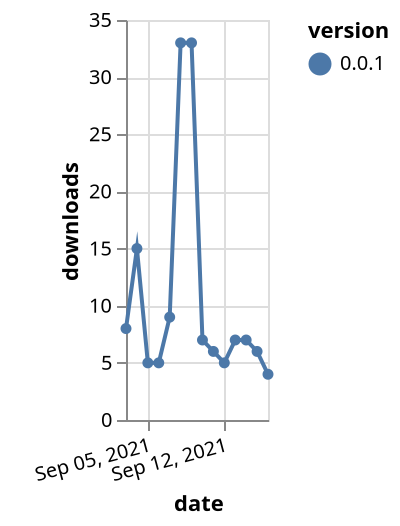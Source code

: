 {"$schema": "https://vega.github.io/schema/vega-lite/v5.json", "description": "A simple bar chart with embedded data.", "data": {"values": [{"date": "2021-09-03", "total": 8541, "delta": 8, "version": "0.0.1"}, {"date": "2021-09-04", "total": 8556, "delta": 15, "version": "0.0.1"}, {"date": "2021-09-05", "total": 8561, "delta": 5, "version": "0.0.1"}, {"date": "2021-09-06", "total": 8566, "delta": 5, "version": "0.0.1"}, {"date": "2021-09-07", "total": 8575, "delta": 9, "version": "0.0.1"}, {"date": "2021-09-08", "total": 8608, "delta": 33, "version": "0.0.1"}, {"date": "2021-09-09", "total": 8641, "delta": 33, "version": "0.0.1"}, {"date": "2021-09-10", "total": 8648, "delta": 7, "version": "0.0.1"}, {"date": "2021-09-11", "total": 8654, "delta": 6, "version": "0.0.1"}, {"date": "2021-09-12", "total": 8659, "delta": 5, "version": "0.0.1"}, {"date": "2021-09-13", "total": 8666, "delta": 7, "version": "0.0.1"}, {"date": "2021-09-14", "total": 8673, "delta": 7, "version": "0.0.1"}, {"date": "2021-09-15", "total": 8679, "delta": 6, "version": "0.0.1"}, {"date": "2021-09-16", "total": 8683, "delta": 4, "version": "0.0.1"}]}, "width": "container", "mark": {"type": "line", "point": {"filled": true}}, "encoding": {"x": {"field": "date", "type": "temporal", "timeUnit": "yearmonthdate", "title": "date", "axis": {"labelAngle": -15}}, "y": {"field": "delta", "type": "quantitative", "title": "downloads"}, "color": {"field": "version", "type": "nominal"}, "tooltip": {"field": "delta"}}}